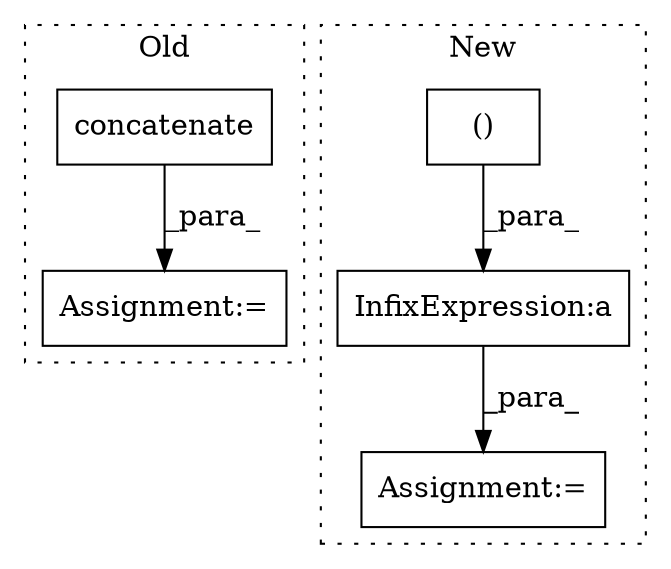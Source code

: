 digraph G {
subgraph cluster0 {
1 [label="concatenate" a="32" s="2545,2626" l="17,1" shape="box"];
3 [label="Assignment:=" a="7" s="3028" l="1" shape="box"];
label = "Old";
style="dotted";
}
subgraph cluster1 {
2 [label="()" a="106" s="2887" l="54" shape="box"];
4 [label="Assignment:=" a="7" s="2869" l="1" shape="box"];
5 [label="InfixExpression:a" a="27" s="2943" l="3" shape="box"];
label = "New";
style="dotted";
}
1 -> 3 [label="_para_"];
2 -> 5 [label="_para_"];
5 -> 4 [label="_para_"];
}